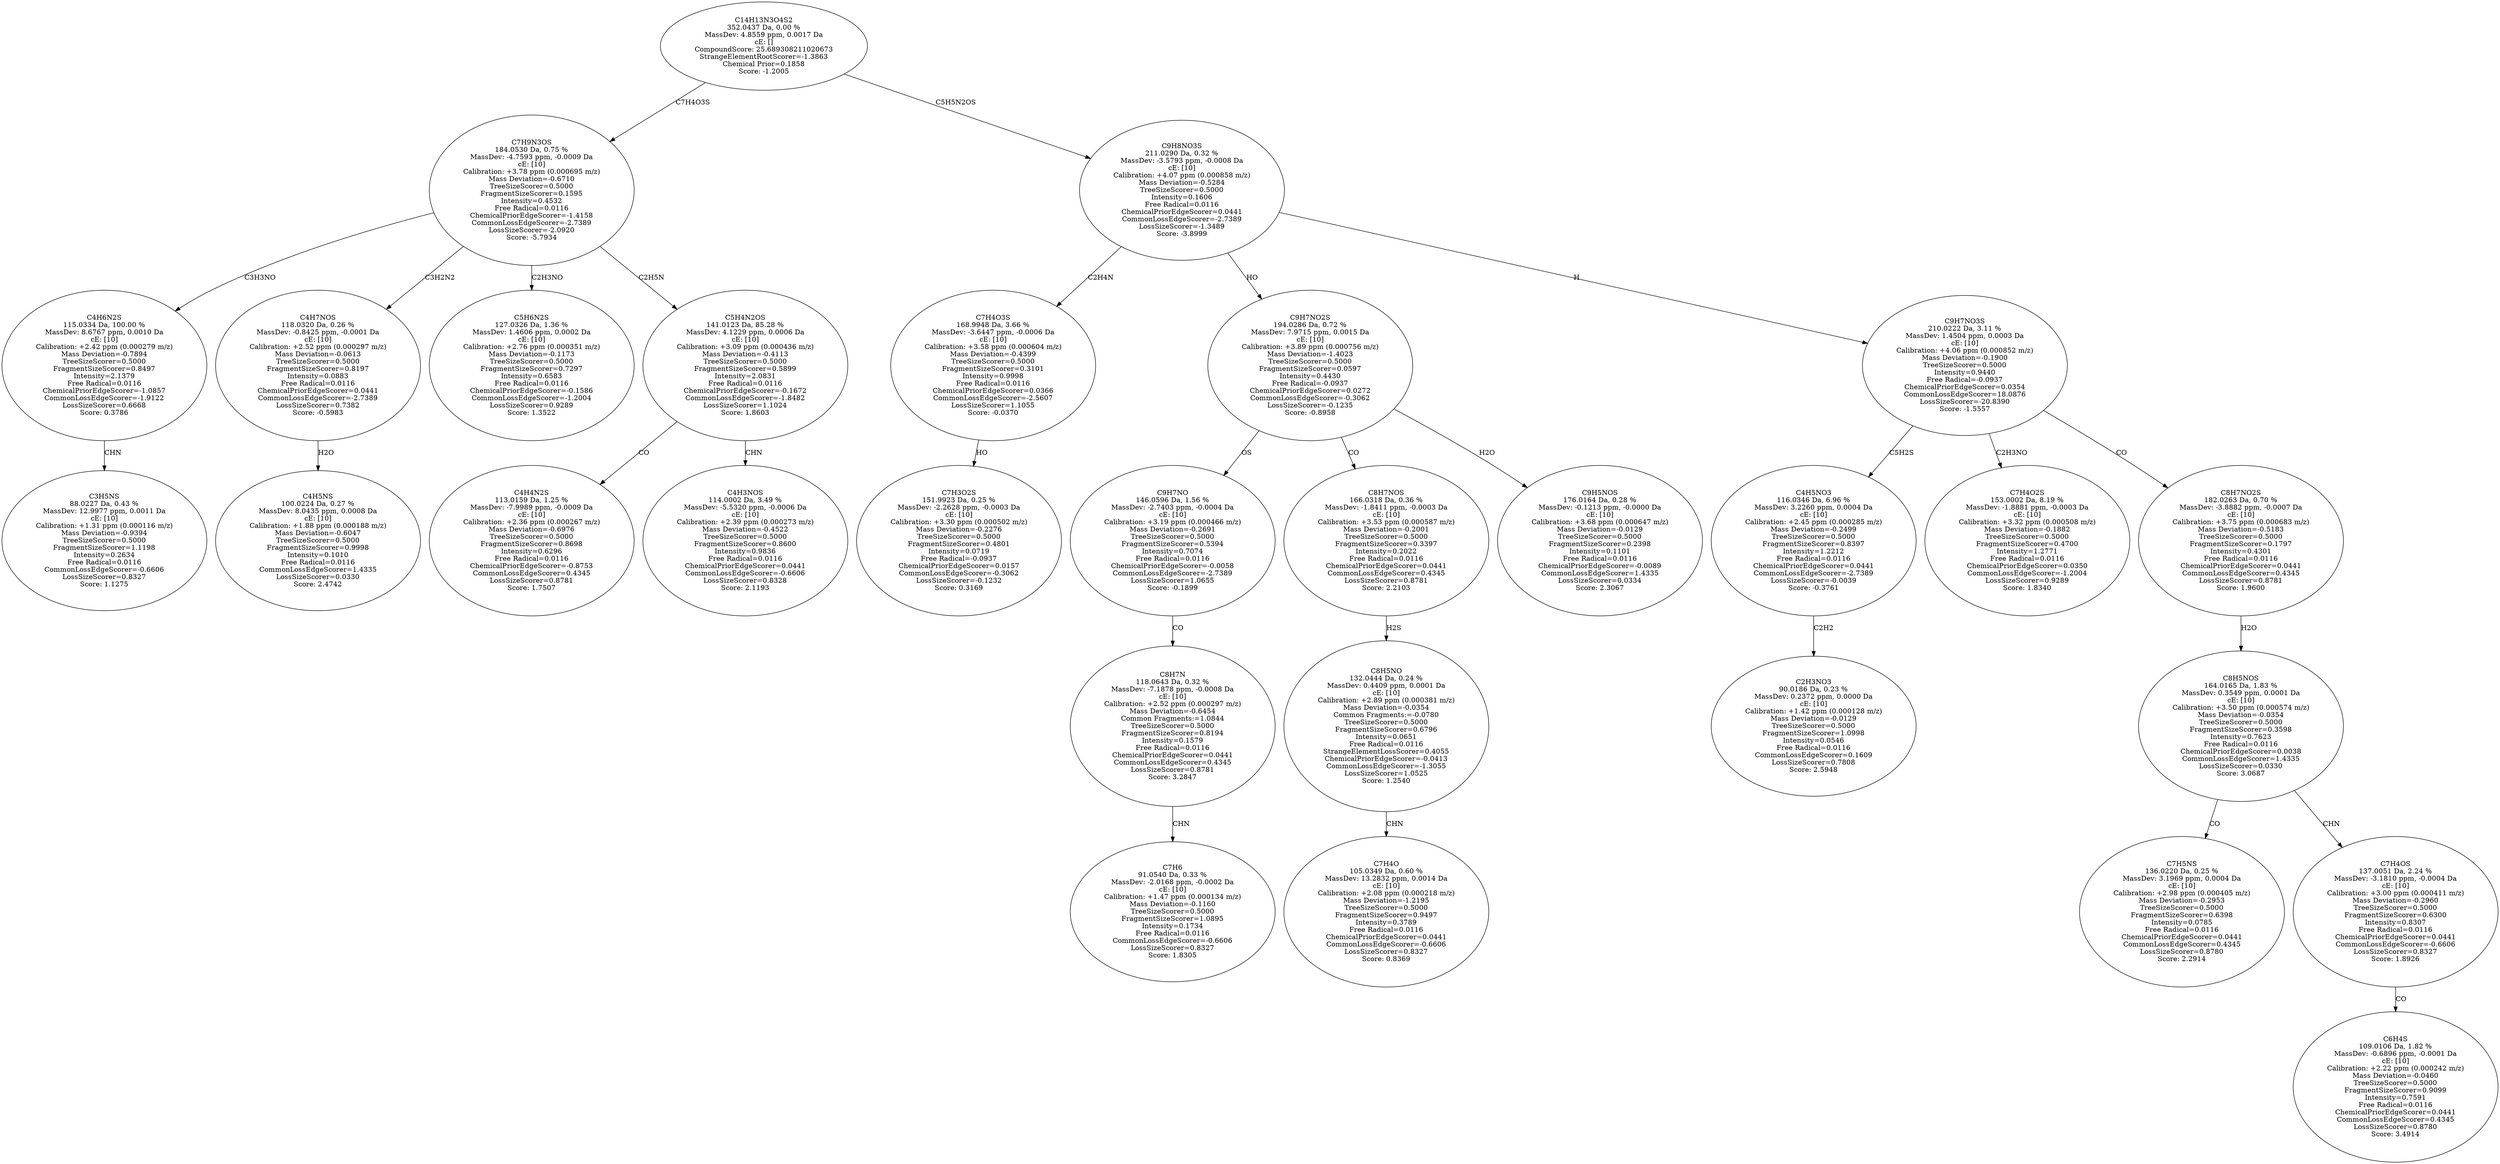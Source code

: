 strict digraph {
v1 [label="C3H5NS\n88.0227 Da, 0.43 %\nMassDev: 12.9977 ppm, 0.0011 Da\ncE: [10]\nCalibration: +1.31 ppm (0.000116 m/z)\nMass Deviation=-0.9394\nTreeSizeScorer=0.5000\nFragmentSizeScorer=1.1198\nIntensity=0.2634\nFree Radical=0.0116\nCommonLossEdgeScorer=-0.6606\nLossSizeScorer=0.8327\nScore: 1.1275"];
v2 [label="C4H6N2S\n115.0334 Da, 100.00 %\nMassDev: 8.6767 ppm, 0.0010 Da\ncE: [10]\nCalibration: +2.42 ppm (0.000279 m/z)\nMass Deviation=-0.7894\nTreeSizeScorer=0.5000\nFragmentSizeScorer=0.8497\nIntensity=2.1379\nFree Radical=0.0116\nChemicalPriorEdgeScorer=-1.0857\nCommonLossEdgeScorer=-1.9122\nLossSizeScorer=0.6668\nScore: 0.3786"];
v3 [label="C4H5NS\n100.0224 Da, 0.27 %\nMassDev: 8.0435 ppm, 0.0008 Da\ncE: [10]\nCalibration: +1.88 ppm (0.000188 m/z)\nMass Deviation=-0.6047\nTreeSizeScorer=0.5000\nFragmentSizeScorer=0.9998\nIntensity=0.1010\nFree Radical=0.0116\nCommonLossEdgeScorer=1.4335\nLossSizeScorer=0.0330\nScore: 2.4742"];
v4 [label="C4H7NOS\n118.0320 Da, 0.26 %\nMassDev: -0.8425 ppm, -0.0001 Da\ncE: [10]\nCalibration: +2.52 ppm (0.000297 m/z)\nMass Deviation=-0.0613\nTreeSizeScorer=0.5000\nFragmentSizeScorer=0.8197\nIntensity=0.0883\nFree Radical=0.0116\nChemicalPriorEdgeScorer=0.0441\nCommonLossEdgeScorer=-2.7389\nLossSizeScorer=0.7382\nScore: -0.5983"];
v5 [label="C5H6N2S\n127.0326 Da, 1.36 %\nMassDev: 1.4606 ppm, 0.0002 Da\ncE: [10]\nCalibration: +2.76 ppm (0.000351 m/z)\nMass Deviation=-0.1173\nTreeSizeScorer=0.5000\nFragmentSizeScorer=0.7297\nIntensity=0.6583\nFree Radical=0.0116\nChemicalPriorEdgeScorer=-0.1586\nCommonLossEdgeScorer=-1.2004\nLossSizeScorer=0.9289\nScore: 1.3522"];
v6 [label="C4H4N2S\n113.0159 Da, 1.25 %\nMassDev: -7.9989 ppm, -0.0009 Da\ncE: [10]\nCalibration: +2.36 ppm (0.000267 m/z)\nMass Deviation=-0.6976\nTreeSizeScorer=0.5000\nFragmentSizeScorer=0.8698\nIntensity=0.6296\nFree Radical=0.0116\nChemicalPriorEdgeScorer=-0.8753\nCommonLossEdgeScorer=0.4345\nLossSizeScorer=0.8781\nScore: 1.7507"];
v7 [label="C4H3NOS\n114.0002 Da, 3.49 %\nMassDev: -5.5320 ppm, -0.0006 Da\ncE: [10]\nCalibration: +2.39 ppm (0.000273 m/z)\nMass Deviation=-0.4522\nTreeSizeScorer=0.5000\nFragmentSizeScorer=0.8600\nIntensity=0.9836\nFree Radical=0.0116\nChemicalPriorEdgeScorer=0.0441\nCommonLossEdgeScorer=-0.6606\nLossSizeScorer=0.8328\nScore: 2.1193"];
v8 [label="C5H4N2OS\n141.0123 Da, 85.28 %\nMassDev: 4.1229 ppm, 0.0006 Da\ncE: [10]\nCalibration: +3.09 ppm (0.000436 m/z)\nMass Deviation=-0.4113\nTreeSizeScorer=0.5000\nFragmentSizeScorer=0.5899\nIntensity=2.0831\nFree Radical=0.0116\nChemicalPriorEdgeScorer=-0.1672\nCommonLossEdgeScorer=-1.8482\nLossSizeScorer=1.1024\nScore: 1.8603"];
v9 [label="C7H9N3OS\n184.0530 Da, 0.75 %\nMassDev: -4.7593 ppm, -0.0009 Da\ncE: [10]\nCalibration: +3.78 ppm (0.000695 m/z)\nMass Deviation=-0.6710\nTreeSizeScorer=0.5000\nFragmentSizeScorer=0.1595\nIntensity=0.4532\nFree Radical=0.0116\nChemicalPriorEdgeScorer=-1.4158\nCommonLossEdgeScorer=-2.7389\nLossSizeScorer=-2.0920\nScore: -5.7934"];
v10 [label="C7H3O2S\n151.9923 Da, 0.25 %\nMassDev: -2.2628 ppm, -0.0003 Da\ncE: [10]\nCalibration: +3.30 ppm (0.000502 m/z)\nMass Deviation=-0.2276\nTreeSizeScorer=0.5000\nFragmentSizeScorer=0.4801\nIntensity=0.0719\nFree Radical=-0.0937\nChemicalPriorEdgeScorer=0.0157\nCommonLossEdgeScorer=-0.3062\nLossSizeScorer=-0.1232\nScore: 0.3169"];
v11 [label="C7H4O3S\n168.9948 Da, 3.66 %\nMassDev: -3.6447 ppm, -0.0006 Da\ncE: [10]\nCalibration: +3.58 ppm (0.000604 m/z)\nMass Deviation=-0.4399\nTreeSizeScorer=0.5000\nFragmentSizeScorer=0.3101\nIntensity=0.9998\nFree Radical=0.0116\nChemicalPriorEdgeScorer=0.0366\nCommonLossEdgeScorer=-2.5607\nLossSizeScorer=1.1055\nScore: -0.0370"];
v12 [label="C7H6\n91.0540 Da, 0.33 %\nMassDev: -2.0168 ppm, -0.0002 Da\ncE: [10]\nCalibration: +1.47 ppm (0.000134 m/z)\nMass Deviation=-0.1160\nTreeSizeScorer=0.5000\nFragmentSizeScorer=1.0895\nIntensity=0.1734\nFree Radical=0.0116\nCommonLossEdgeScorer=-0.6606\nLossSizeScorer=0.8327\nScore: 1.8305"];
v13 [label="C8H7N\n118.0643 Da, 0.32 %\nMassDev: -7.1878 ppm, -0.0008 Da\ncE: [10]\nCalibration: +2.52 ppm (0.000297 m/z)\nMass Deviation=-0.6454\nCommon Fragments:=1.0844\nTreeSizeScorer=0.5000\nFragmentSizeScorer=0.8194\nIntensity=0.1579\nFree Radical=0.0116\nChemicalPriorEdgeScorer=0.0441\nCommonLossEdgeScorer=0.4345\nLossSizeScorer=0.8781\nScore: 3.2847"];
v14 [label="C9H7NO\n146.0596 Da, 1.56 %\nMassDev: -2.7403 ppm, -0.0004 Da\ncE: [10]\nCalibration: +3.19 ppm (0.000466 m/z)\nMass Deviation=-0.2691\nTreeSizeScorer=0.5000\nFragmentSizeScorer=0.5394\nIntensity=0.7074\nFree Radical=0.0116\nChemicalPriorEdgeScorer=-0.0058\nCommonLossEdgeScorer=-2.7389\nLossSizeScorer=1.0655\nScore: -0.1899"];
v15 [label="C7H4O\n105.0349 Da, 0.60 %\nMassDev: 13.2832 ppm, 0.0014 Da\ncE: [10]\nCalibration: +2.08 ppm (0.000218 m/z)\nMass Deviation=-1.2195\nTreeSizeScorer=0.5000\nFragmentSizeScorer=0.9497\nIntensity=0.3789\nFree Radical=0.0116\nChemicalPriorEdgeScorer=0.0441\nCommonLossEdgeScorer=-0.6606\nLossSizeScorer=0.8327\nScore: 0.8369"];
v16 [label="C8H5NO\n132.0444 Da, 0.24 %\nMassDev: 0.4409 ppm, 0.0001 Da\ncE: [10]\nCalibration: +2.89 ppm (0.000381 m/z)\nMass Deviation=-0.0354\nCommon Fragments:=-0.0780\nTreeSizeScorer=0.5000\nFragmentSizeScorer=0.6796\nIntensity=0.0651\nFree Radical=0.0116\nStrangeElementLossScorer=0.4055\nChemicalPriorEdgeScorer=-0.0413\nCommonLossEdgeScorer=-1.3055\nLossSizeScorer=1.0525\nScore: 1.2540"];
v17 [label="C8H7NOS\n166.0318 Da, 0.36 %\nMassDev: -1.8411 ppm, -0.0003 Da\ncE: [10]\nCalibration: +3.53 ppm (0.000587 m/z)\nMass Deviation=-0.2001\nTreeSizeScorer=0.5000\nFragmentSizeScorer=0.3397\nIntensity=0.2022\nFree Radical=0.0116\nChemicalPriorEdgeScorer=0.0441\nCommonLossEdgeScorer=0.4345\nLossSizeScorer=0.8781\nScore: 2.2103"];
v18 [label="C9H5NOS\n176.0164 Da, 0.28 %\nMassDev: -0.1213 ppm, -0.0000 Da\ncE: [10]\nCalibration: +3.68 ppm (0.000647 m/z)\nMass Deviation=-0.0129\nTreeSizeScorer=0.5000\nFragmentSizeScorer=0.2398\nIntensity=0.1101\nFree Radical=0.0116\nChemicalPriorEdgeScorer=-0.0089\nCommonLossEdgeScorer=1.4335\nLossSizeScorer=0.0334\nScore: 2.3067"];
v19 [label="C9H7NO2S\n194.0286 Da, 0.72 %\nMassDev: 7.9715 ppm, 0.0015 Da\ncE: [10]\nCalibration: +3.89 ppm (0.000756 m/z)\nMass Deviation=-1.4023\nTreeSizeScorer=0.5000\nFragmentSizeScorer=0.0597\nIntensity=0.4430\nFree Radical=-0.0937\nChemicalPriorEdgeScorer=0.0272\nCommonLossEdgeScorer=-0.3062\nLossSizeScorer=-0.1235\nScore: -0.8958"];
v20 [label="C2H3NO3\n90.0186 Da, 0.23 %\nMassDev: 0.2372 ppm, 0.0000 Da\ncE: [10]\nCalibration: +1.42 ppm (0.000128 m/z)\nMass Deviation=-0.0129\nTreeSizeScorer=0.5000\nFragmentSizeScorer=1.0998\nIntensity=0.0546\nFree Radical=0.0116\nCommonLossEdgeScorer=0.1609\nLossSizeScorer=0.7808\nScore: 2.5948"];
v21 [label="C4H5NO3\n116.0346 Da, 6.96 %\nMassDev: 3.2260 ppm, 0.0004 Da\ncE: [10]\nCalibration: +2.45 ppm (0.000285 m/z)\nMass Deviation=-0.2499\nTreeSizeScorer=0.5000\nFragmentSizeScorer=0.8397\nIntensity=1.2212\nFree Radical=0.0116\nChemicalPriorEdgeScorer=0.0441\nCommonLossEdgeScorer=-2.7389\nLossSizeScorer=-0.0039\nScore: -0.3761"];
v22 [label="C7H4O2S\n153.0002 Da, 8.19 %\nMassDev: -1.8881 ppm, -0.0003 Da\ncE: [10]\nCalibration: +3.32 ppm (0.000508 m/z)\nMass Deviation=-0.1882\nTreeSizeScorer=0.5000\nFragmentSizeScorer=0.4700\nIntensity=1.2771\nFree Radical=0.0116\nChemicalPriorEdgeScorer=0.0350\nCommonLossEdgeScorer=-1.2004\nLossSizeScorer=0.9289\nScore: 1.8340"];
v23 [label="C7H5NS\n136.0220 Da, 0.25 %\nMassDev: 3.1969 ppm, 0.0004 Da\ncE: [10]\nCalibration: +2.98 ppm (0.000405 m/z)\nMass Deviation=-0.2953\nTreeSizeScorer=0.5000\nFragmentSizeScorer=0.6398\nIntensity=0.0785\nFree Radical=0.0116\nChemicalPriorEdgeScorer=0.0441\nCommonLossEdgeScorer=0.4345\nLossSizeScorer=0.8780\nScore: 2.2914"];
v24 [label="C6H4S\n109.0106 Da, 1.82 %\nMassDev: -0.6896 ppm, -0.0001 Da\ncE: [10]\nCalibration: +2.22 ppm (0.000242 m/z)\nMass Deviation=-0.0460\nTreeSizeScorer=0.5000\nFragmentSizeScorer=0.9099\nIntensity=0.7591\nFree Radical=0.0116\nChemicalPriorEdgeScorer=0.0441\nCommonLossEdgeScorer=0.4345\nLossSizeScorer=0.8780\nScore: 3.4914"];
v25 [label="C7H4OS\n137.0051 Da, 2.24 %\nMassDev: -3.1810 ppm, -0.0004 Da\ncE: [10]\nCalibration: +3.00 ppm (0.000411 m/z)\nMass Deviation=-0.2960\nTreeSizeScorer=0.5000\nFragmentSizeScorer=0.6300\nIntensity=0.8307\nFree Radical=0.0116\nChemicalPriorEdgeScorer=0.0441\nCommonLossEdgeScorer=-0.6606\nLossSizeScorer=0.8327\nScore: 1.8926"];
v26 [label="C8H5NOS\n164.0165 Da, 1.83 %\nMassDev: 0.3549 ppm, 0.0001 Da\ncE: [10]\nCalibration: +3.50 ppm (0.000574 m/z)\nMass Deviation=-0.0354\nTreeSizeScorer=0.5000\nFragmentSizeScorer=0.3598\nIntensity=0.7623\nFree Radical=0.0116\nChemicalPriorEdgeScorer=0.0038\nCommonLossEdgeScorer=1.4335\nLossSizeScorer=0.0330\nScore: 3.0687"];
v27 [label="C8H7NO2S\n182.0263 Da, 0.70 %\nMassDev: -3.8882 ppm, -0.0007 Da\ncE: [10]\nCalibration: +3.75 ppm (0.000683 m/z)\nMass Deviation=-0.5183\nTreeSizeScorer=0.5000\nFragmentSizeScorer=0.1797\nIntensity=0.4301\nFree Radical=0.0116\nChemicalPriorEdgeScorer=0.0441\nCommonLossEdgeScorer=0.4345\nLossSizeScorer=0.8781\nScore: 1.9600"];
v28 [label="C9H7NO3S\n210.0222 Da, 3.11 %\nMassDev: 1.4504 ppm, 0.0003 Da\ncE: [10]\nCalibration: +4.06 ppm (0.000852 m/z)\nMass Deviation=-0.1900\nTreeSizeScorer=0.5000\nIntensity=0.9440\nFree Radical=-0.0937\nChemicalPriorEdgeScorer=0.0354\nCommonLossEdgeScorer=18.0876\nLossSizeScorer=-20.8390\nScore: -1.5557"];
v29 [label="C9H8NO3S\n211.0290 Da, 0.32 %\nMassDev: -3.5793 ppm, -0.0008 Da\ncE: [10]\nCalibration: +4.07 ppm (0.000858 m/z)\nMass Deviation=-0.5284\nTreeSizeScorer=0.5000\nIntensity=0.1606\nFree Radical=0.0116\nChemicalPriorEdgeScorer=0.0441\nCommonLossEdgeScorer=-2.7389\nLossSizeScorer=-1.3489\nScore: -3.8999"];
v30 [label="C14H13N3O4S2\n352.0437 Da, 0.00 %\nMassDev: 4.8559 ppm, 0.0017 Da\ncE: []\nCompoundScore: 25.689308211020673\nStrangeElementRootScorer=-1.3863\nChemical Prior=0.1858\nScore: -1.2005"];
v2 -> v1 [label="CHN"];
v9 -> v2 [label="C3H3NO"];
v4 -> v3 [label="H2O"];
v9 -> v4 [label="C3H2N2"];
v9 -> v5 [label="C2H3NO"];
v8 -> v6 [label="CO"];
v8 -> v7 [label="CHN"];
v9 -> v8 [label="C2H5N"];
v30 -> v9 [label="C7H4O3S"];
v11 -> v10 [label="HO"];
v29 -> v11 [label="C2H4N"];
v13 -> v12 [label="CHN"];
v14 -> v13 [label="CO"];
v19 -> v14 [label="OS"];
v16 -> v15 [label="CHN"];
v17 -> v16 [label="H2S"];
v19 -> v17 [label="CO"];
v19 -> v18 [label="H2O"];
v29 -> v19 [label="HO"];
v21 -> v20 [label="C2H2"];
v28 -> v21 [label="C5H2S"];
v28 -> v22 [label="C2H3NO"];
v26 -> v23 [label="CO"];
v25 -> v24 [label="CO"];
v26 -> v25 [label="CHN"];
v27 -> v26 [label="H2O"];
v28 -> v27 [label="CO"];
v29 -> v28 [label="H"];
v30 -> v29 [label="C5H5N2OS"];
}
